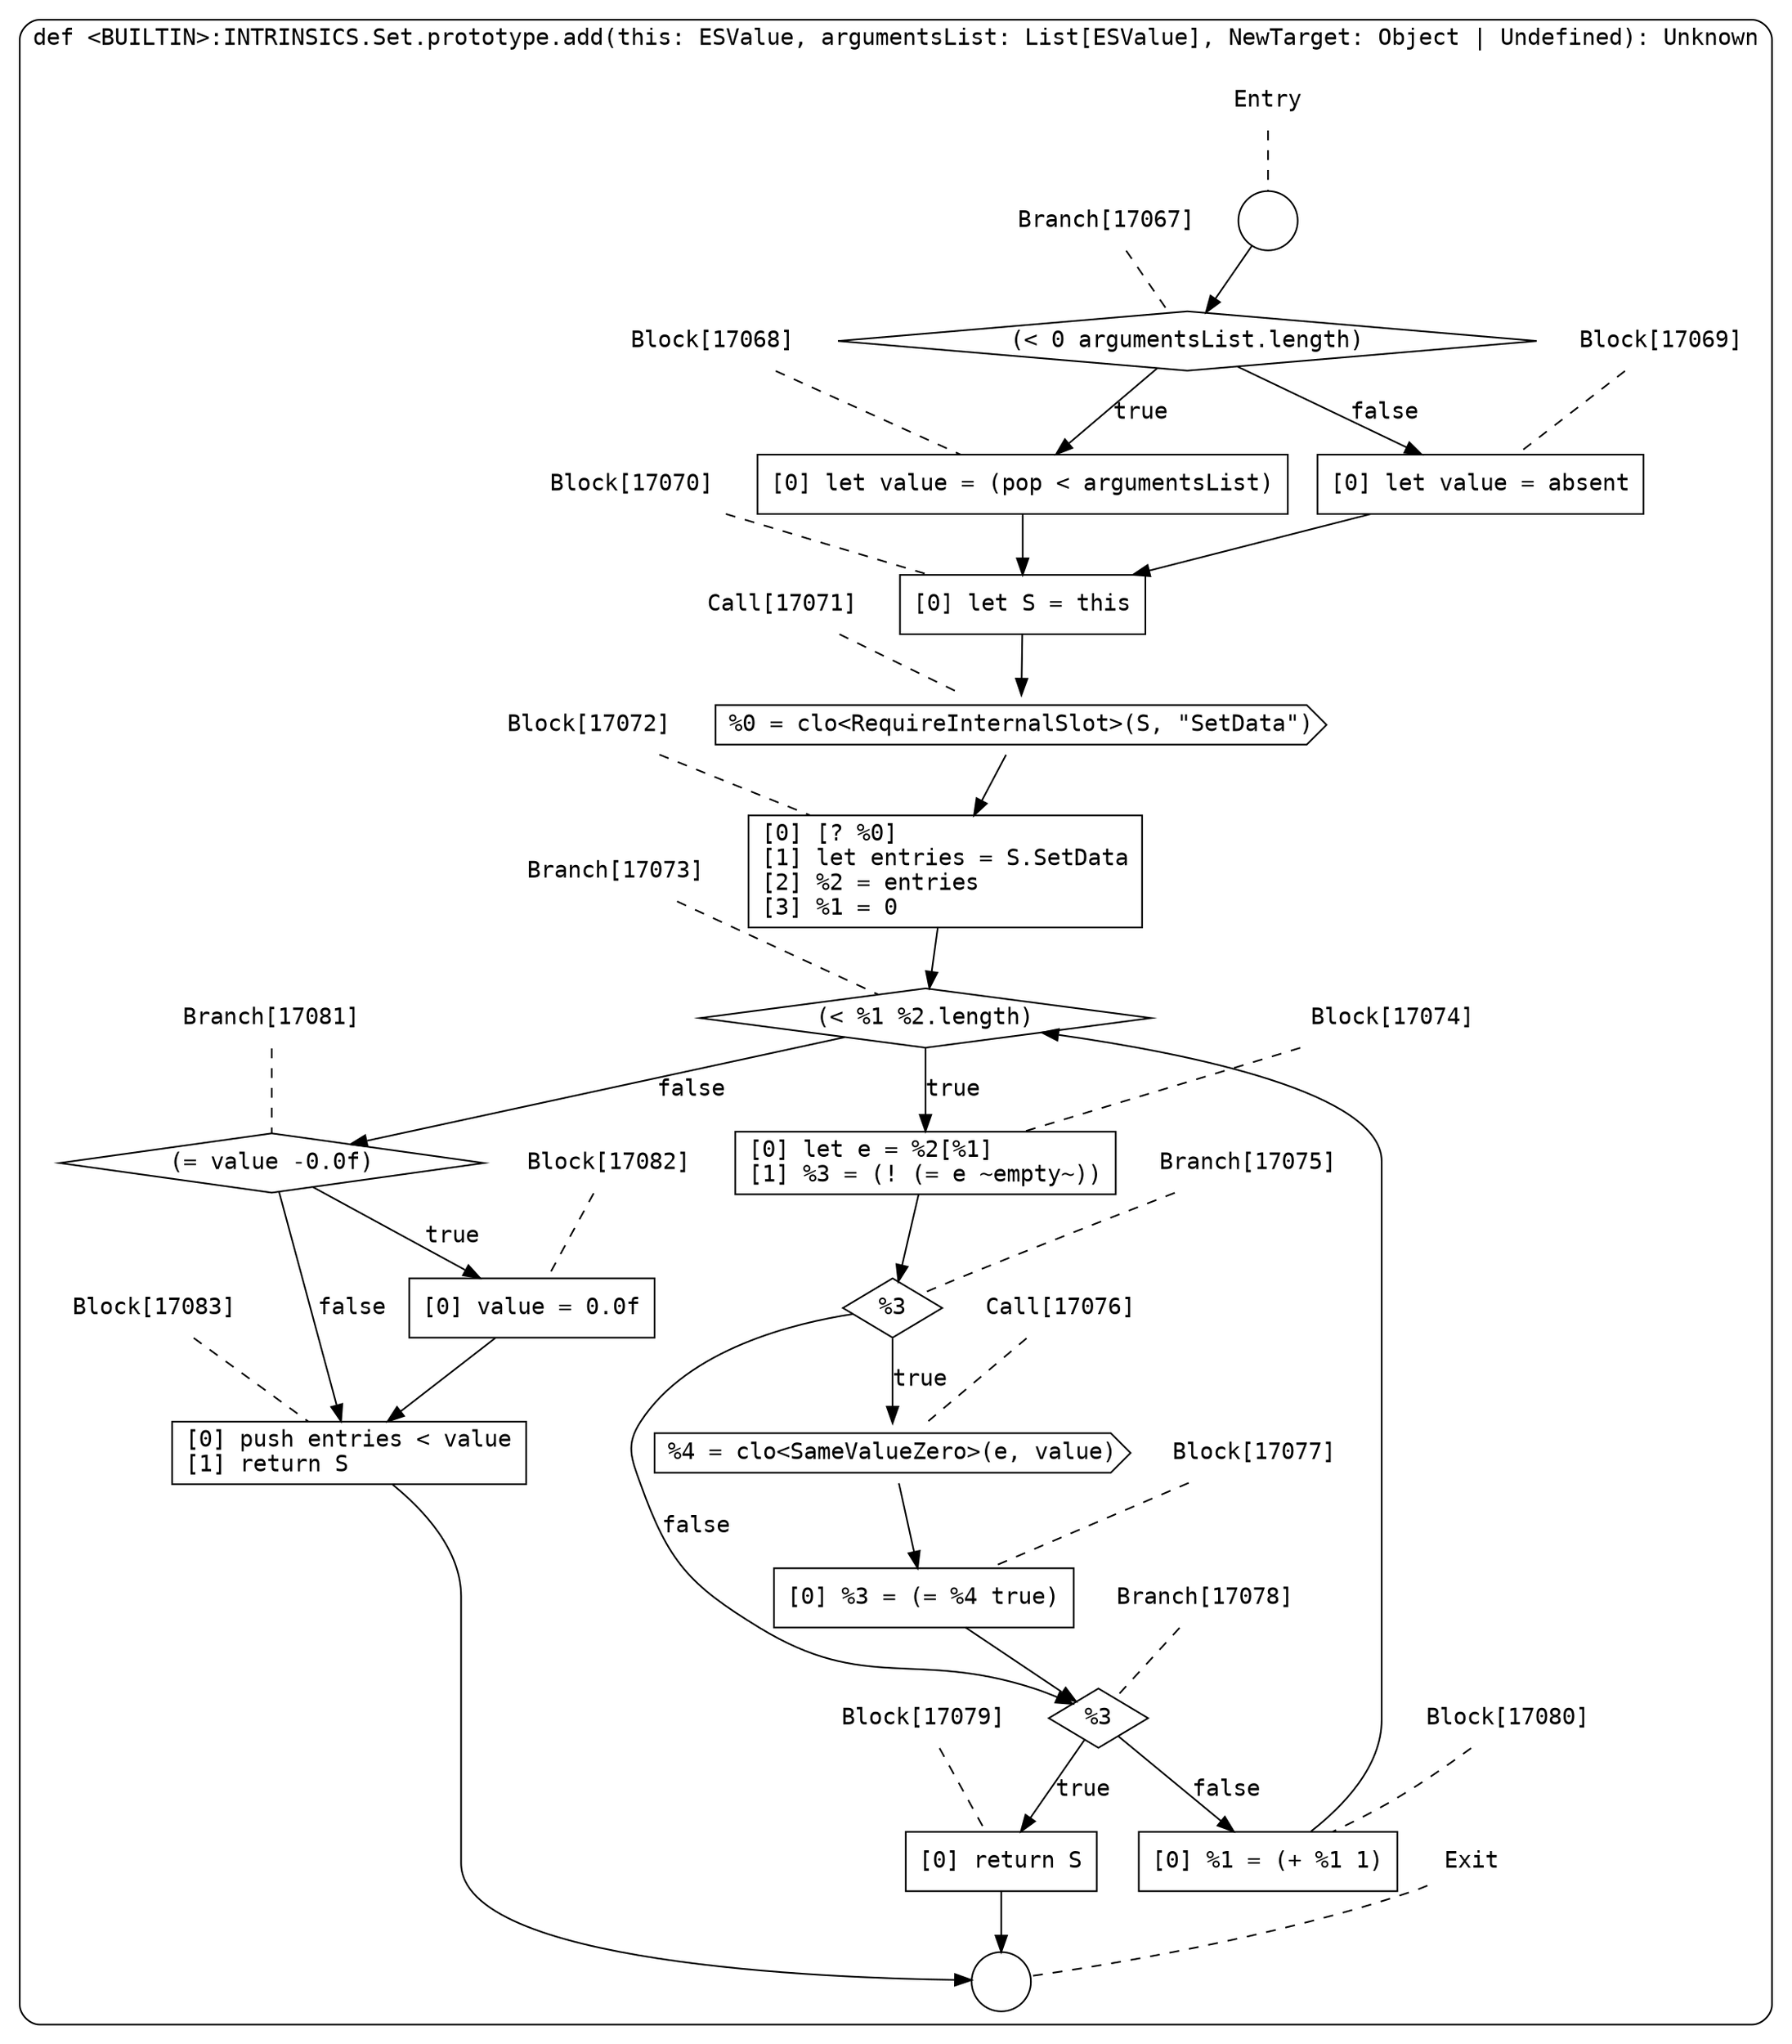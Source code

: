 digraph {
  graph [fontname = "Consolas"]
  node [fontname = "Consolas"]
  edge [fontname = "Consolas"]
  subgraph cluster2450 {
    label = "def <BUILTIN>:INTRINSICS.Set.prototype.add(this: ESValue, argumentsList: List[ESValue], NewTarget: Object | Undefined): Unknown"
    style = rounded
    cluster2450_entry_name [shape=none, label=<<font color="black">Entry</font>>]
    cluster2450_entry_name -> cluster2450_entry [arrowhead=none, color="black", style=dashed]
    cluster2450_entry [shape=circle label=" " color="black" fillcolor="white" style=filled]
    cluster2450_entry -> node17067 [color="black"]
    cluster2450_exit_name [shape=none, label=<<font color="black">Exit</font>>]
    cluster2450_exit_name -> cluster2450_exit [arrowhead=none, color="black", style=dashed]
    cluster2450_exit [shape=circle label=" " color="black" fillcolor="white" style=filled]
    node17067_name [shape=none, label=<<font color="black">Branch[17067]</font>>]
    node17067_name -> node17067 [arrowhead=none, color="black", style=dashed]
    node17067 [shape=diamond, label=<<font color="black">(&lt; 0 argumentsList.length)</font>> color="black" fillcolor="white", style=filled]
    node17067 -> node17068 [label=<<font color="black">true</font>> color="black"]
    node17067 -> node17069 [label=<<font color="black">false</font>> color="black"]
    node17068_name [shape=none, label=<<font color="black">Block[17068]</font>>]
    node17068_name -> node17068 [arrowhead=none, color="black", style=dashed]
    node17068 [shape=box, label=<<font color="black">[0] let value = (pop &lt; argumentsList)<BR ALIGN="LEFT"/></font>> color="black" fillcolor="white", style=filled]
    node17068 -> node17070 [color="black"]
    node17069_name [shape=none, label=<<font color="black">Block[17069]</font>>]
    node17069_name -> node17069 [arrowhead=none, color="black", style=dashed]
    node17069 [shape=box, label=<<font color="black">[0] let value = absent<BR ALIGN="LEFT"/></font>> color="black" fillcolor="white", style=filled]
    node17069 -> node17070 [color="black"]
    node17070_name [shape=none, label=<<font color="black">Block[17070]</font>>]
    node17070_name -> node17070 [arrowhead=none, color="black", style=dashed]
    node17070 [shape=box, label=<<font color="black">[0] let S = this<BR ALIGN="LEFT"/></font>> color="black" fillcolor="white", style=filled]
    node17070 -> node17071 [color="black"]
    node17071_name [shape=none, label=<<font color="black">Call[17071]</font>>]
    node17071_name -> node17071 [arrowhead=none, color="black", style=dashed]
    node17071 [shape=cds, label=<<font color="black">%0 = clo&lt;RequireInternalSlot&gt;(S, &quot;SetData&quot;)</font>> color="black" fillcolor="white", style=filled]
    node17071 -> node17072 [color="black"]
    node17072_name [shape=none, label=<<font color="black">Block[17072]</font>>]
    node17072_name -> node17072 [arrowhead=none, color="black", style=dashed]
    node17072 [shape=box, label=<<font color="black">[0] [? %0]<BR ALIGN="LEFT"/>[1] let entries = S.SetData<BR ALIGN="LEFT"/>[2] %2 = entries<BR ALIGN="LEFT"/>[3] %1 = 0<BR ALIGN="LEFT"/></font>> color="black" fillcolor="white", style=filled]
    node17072 -> node17073 [color="black"]
    node17073_name [shape=none, label=<<font color="black">Branch[17073]</font>>]
    node17073_name -> node17073 [arrowhead=none, color="black", style=dashed]
    node17073 [shape=diamond, label=<<font color="black">(&lt; %1 %2.length)</font>> color="black" fillcolor="white", style=filled]
    node17073 -> node17074 [label=<<font color="black">true</font>> color="black"]
    node17073 -> node17081 [label=<<font color="black">false</font>> color="black"]
    node17074_name [shape=none, label=<<font color="black">Block[17074]</font>>]
    node17074_name -> node17074 [arrowhead=none, color="black", style=dashed]
    node17074 [shape=box, label=<<font color="black">[0] let e = %2[%1]<BR ALIGN="LEFT"/>[1] %3 = (! (= e ~empty~))<BR ALIGN="LEFT"/></font>> color="black" fillcolor="white", style=filled]
    node17074 -> node17075 [color="black"]
    node17081_name [shape=none, label=<<font color="black">Branch[17081]</font>>]
    node17081_name -> node17081 [arrowhead=none, color="black", style=dashed]
    node17081 [shape=diamond, label=<<font color="black">(= value -0.0f)</font>> color="black" fillcolor="white", style=filled]
    node17081 -> node17082 [label=<<font color="black">true</font>> color="black"]
    node17081 -> node17083 [label=<<font color="black">false</font>> color="black"]
    node17075_name [shape=none, label=<<font color="black">Branch[17075]</font>>]
    node17075_name -> node17075 [arrowhead=none, color="black", style=dashed]
    node17075 [shape=diamond, label=<<font color="black">%3</font>> color="black" fillcolor="white", style=filled]
    node17075 -> node17076 [label=<<font color="black">true</font>> color="black"]
    node17075 -> node17078 [label=<<font color="black">false</font>> color="black"]
    node17082_name [shape=none, label=<<font color="black">Block[17082]</font>>]
    node17082_name -> node17082 [arrowhead=none, color="black", style=dashed]
    node17082 [shape=box, label=<<font color="black">[0] value = 0.0f<BR ALIGN="LEFT"/></font>> color="black" fillcolor="white", style=filled]
    node17082 -> node17083 [color="black"]
    node17083_name [shape=none, label=<<font color="black">Block[17083]</font>>]
    node17083_name -> node17083 [arrowhead=none, color="black", style=dashed]
    node17083 [shape=box, label=<<font color="black">[0] push entries &lt; value<BR ALIGN="LEFT"/>[1] return S<BR ALIGN="LEFT"/></font>> color="black" fillcolor="white", style=filled]
    node17083 -> cluster2450_exit [color="black"]
    node17076_name [shape=none, label=<<font color="black">Call[17076]</font>>]
    node17076_name -> node17076 [arrowhead=none, color="black", style=dashed]
    node17076 [shape=cds, label=<<font color="black">%4 = clo&lt;SameValueZero&gt;(e, value)</font>> color="black" fillcolor="white", style=filled]
    node17076 -> node17077 [color="black"]
    node17078_name [shape=none, label=<<font color="black">Branch[17078]</font>>]
    node17078_name -> node17078 [arrowhead=none, color="black", style=dashed]
    node17078 [shape=diamond, label=<<font color="black">%3</font>> color="black" fillcolor="white", style=filled]
    node17078 -> node17079 [label=<<font color="black">true</font>> color="black"]
    node17078 -> node17080 [label=<<font color="black">false</font>> color="black"]
    node17077_name [shape=none, label=<<font color="black">Block[17077]</font>>]
    node17077_name -> node17077 [arrowhead=none, color="black", style=dashed]
    node17077 [shape=box, label=<<font color="black">[0] %3 = (= %4 true)<BR ALIGN="LEFT"/></font>> color="black" fillcolor="white", style=filled]
    node17077 -> node17078 [color="black"]
    node17079_name [shape=none, label=<<font color="black">Block[17079]</font>>]
    node17079_name -> node17079 [arrowhead=none, color="black", style=dashed]
    node17079 [shape=box, label=<<font color="black">[0] return S<BR ALIGN="LEFT"/></font>> color="black" fillcolor="white", style=filled]
    node17079 -> cluster2450_exit [color="black"]
    node17080_name [shape=none, label=<<font color="black">Block[17080]</font>>]
    node17080_name -> node17080 [arrowhead=none, color="black", style=dashed]
    node17080 [shape=box, label=<<font color="black">[0] %1 = (+ %1 1)<BR ALIGN="LEFT"/></font>> color="black" fillcolor="white", style=filled]
    node17080 -> node17073 [color="black"]
  }
}